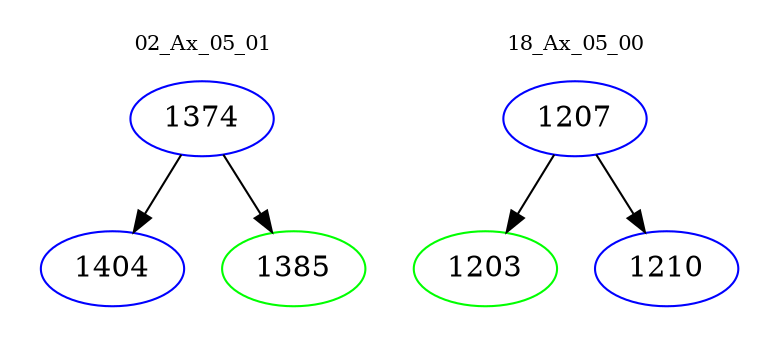 digraph{
subgraph cluster_0 {
color = white
label = "02_Ax_05_01";
fontsize=10;
T0_1374 [label="1374", color="blue"]
T0_1374 -> T0_1404 [color="black"]
T0_1404 [label="1404", color="blue"]
T0_1374 -> T0_1385 [color="black"]
T0_1385 [label="1385", color="green"]
}
subgraph cluster_1 {
color = white
label = "18_Ax_05_00";
fontsize=10;
T1_1207 [label="1207", color="blue"]
T1_1207 -> T1_1203 [color="black"]
T1_1203 [label="1203", color="green"]
T1_1207 -> T1_1210 [color="black"]
T1_1210 [label="1210", color="blue"]
}
}
